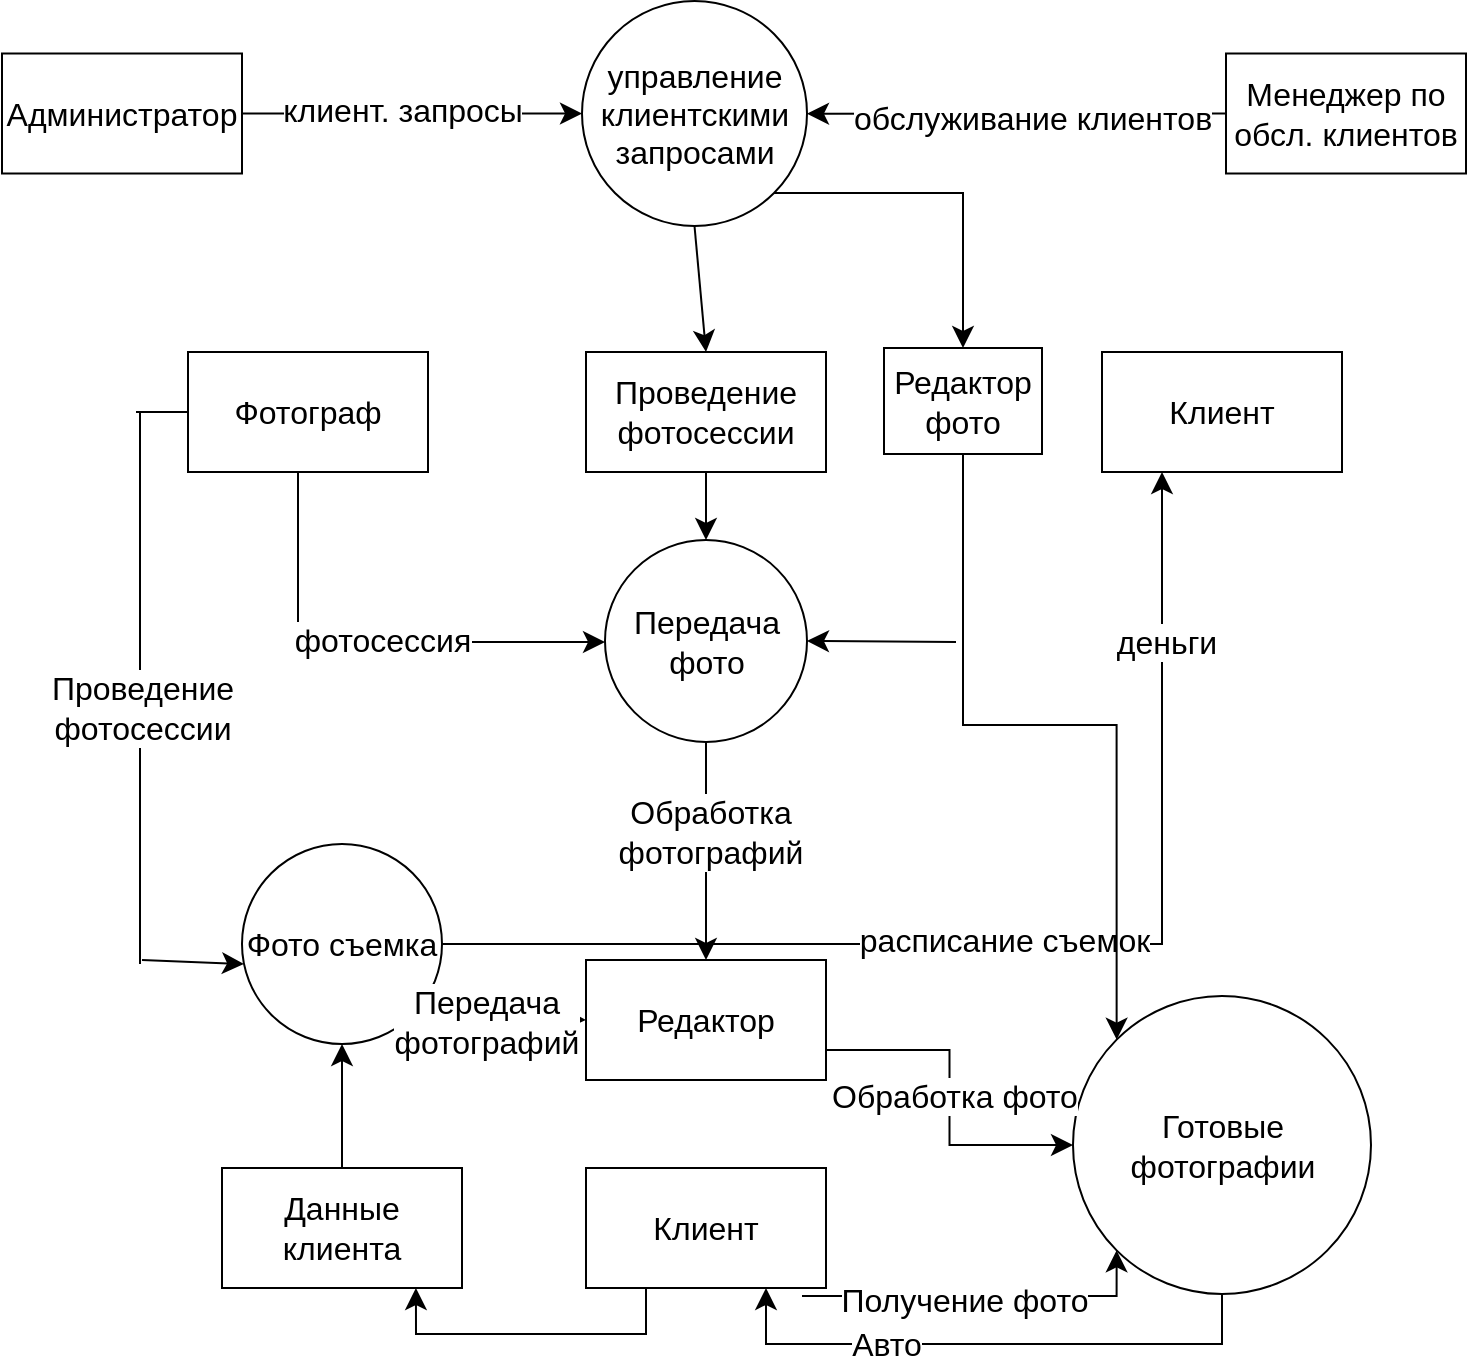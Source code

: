 <mxfile version="23.0.2" type="github">
  <diagram name="Страница — 1" id="tcU3tbSt5tZ3d6OJKKKG">
    <mxGraphModel dx="1834" dy="1240" grid="0" gridSize="10" guides="1" tooltips="1" connect="1" arrows="1" fold="1" page="0" pageScale="1" pageWidth="827" pageHeight="1169" math="0" shadow="0">
      <root>
        <mxCell id="0" />
        <mxCell id="1" parent="0" />
        <mxCell id="Y6ZBtxnsS-uruDaOn6EX-1" value="Администратор" style="rounded=0;whiteSpace=wrap;html=1;fontSize=16;" vertex="1" parent="1">
          <mxGeometry x="-151" y="-88.25" width="120" height="60" as="geometry" />
        </mxCell>
        <mxCell id="Y6ZBtxnsS-uruDaOn6EX-4" value="" style="endArrow=classic;html=1;rounded=0;fontSize=12;startSize=8;endSize=8;curved=1;exitX=1;exitY=0.5;exitDx=0;exitDy=0;" edge="1" parent="1" source="Y6ZBtxnsS-uruDaOn6EX-1" target="Y6ZBtxnsS-uruDaOn6EX-5">
          <mxGeometry width="50" height="50" relative="1" as="geometry">
            <mxPoint x="174" y="220" as="sourcePoint" />
            <mxPoint x="126" y="-40" as="targetPoint" />
          </mxGeometry>
        </mxCell>
        <mxCell id="Y6ZBtxnsS-uruDaOn6EX-6" value="клиент. запросы" style="edgeLabel;html=1;align=center;verticalAlign=middle;resizable=0;points=[];fontSize=16;" vertex="1" connectable="0" parent="Y6ZBtxnsS-uruDaOn6EX-4">
          <mxGeometry x="-0.062" y="2" relative="1" as="geometry">
            <mxPoint as="offset" />
          </mxGeometry>
        </mxCell>
        <mxCell id="Y6ZBtxnsS-uruDaOn6EX-5" value="управление клиентскими запросами" style="ellipse;whiteSpace=wrap;html=1;aspect=fixed;fontSize=16;" vertex="1" parent="1">
          <mxGeometry x="139" y="-114.5" width="112.5" height="112.5" as="geometry" />
        </mxCell>
        <mxCell id="Y6ZBtxnsS-uruDaOn6EX-7" value="Менеджер по обсл. клиентов" style="rounded=0;whiteSpace=wrap;html=1;fontSize=16;" vertex="1" parent="1">
          <mxGeometry x="461" y="-88.25" width="120" height="60" as="geometry" />
        </mxCell>
        <mxCell id="Y6ZBtxnsS-uruDaOn6EX-8" value="" style="endArrow=classic;html=1;rounded=0;fontSize=12;startSize=8;endSize=8;curved=1;exitX=0;exitY=0.5;exitDx=0;exitDy=0;" edge="1" parent="1" source="Y6ZBtxnsS-uruDaOn6EX-7" target="Y6ZBtxnsS-uruDaOn6EX-5">
          <mxGeometry width="50" height="50" relative="1" as="geometry">
            <mxPoint x="174" y="220" as="sourcePoint" />
            <mxPoint x="224" y="170" as="targetPoint" />
          </mxGeometry>
        </mxCell>
        <mxCell id="Y6ZBtxnsS-uruDaOn6EX-9" value="обслуживание клиентов" style="edgeLabel;html=1;align=center;verticalAlign=middle;resizable=0;points=[];fontSize=16;" vertex="1" connectable="0" parent="Y6ZBtxnsS-uruDaOn6EX-8">
          <mxGeometry x="-0.072" y="2" relative="1" as="geometry">
            <mxPoint as="offset" />
          </mxGeometry>
        </mxCell>
        <mxCell id="Y6ZBtxnsS-uruDaOn6EX-10" value="Проведение фотосессии" style="rounded=0;whiteSpace=wrap;html=1;fontSize=16;" vertex="1" parent="1">
          <mxGeometry x="141" y="61" width="120" height="60" as="geometry" />
        </mxCell>
        <mxCell id="Y6ZBtxnsS-uruDaOn6EX-11" value="Редактор фото" style="rounded=0;whiteSpace=wrap;html=1;fontSize=16;" vertex="1" parent="1">
          <mxGeometry x="290" y="59" width="79" height="53" as="geometry" />
        </mxCell>
        <mxCell id="Y6ZBtxnsS-uruDaOn6EX-12" value="Клиент" style="rounded=0;whiteSpace=wrap;html=1;fontSize=16;" vertex="1" parent="1">
          <mxGeometry x="399" y="61" width="120" height="60" as="geometry" />
        </mxCell>
        <mxCell id="Y6ZBtxnsS-uruDaOn6EX-13" value="Фотограф" style="rounded=0;whiteSpace=wrap;html=1;fontSize=16;" vertex="1" parent="1">
          <mxGeometry x="-58" y="61" width="120" height="60" as="geometry" />
        </mxCell>
        <mxCell id="Y6ZBtxnsS-uruDaOn6EX-14" value="" style="endArrow=classic;html=1;rounded=0;fontSize=12;startSize=8;endSize=8;curved=1;exitX=0.5;exitY=1;exitDx=0;exitDy=0;entryX=0.5;entryY=0;entryDx=0;entryDy=0;" edge="1" parent="1" source="Y6ZBtxnsS-uruDaOn6EX-5" target="Y6ZBtxnsS-uruDaOn6EX-10">
          <mxGeometry width="50" height="50" relative="1" as="geometry">
            <mxPoint x="174" y="220" as="sourcePoint" />
            <mxPoint x="224" y="170" as="targetPoint" />
          </mxGeometry>
        </mxCell>
        <mxCell id="Y6ZBtxnsS-uruDaOn6EX-31" value="" style="endArrow=none;html=1;rounded=0;fontSize=12;startSize=8;endSize=8;curved=1;entryX=0;entryY=0.5;entryDx=0;entryDy=0;" edge="1" parent="1" target="Y6ZBtxnsS-uruDaOn6EX-13">
          <mxGeometry width="50" height="50" relative="1" as="geometry">
            <mxPoint x="-84" y="91" as="sourcePoint" />
            <mxPoint x="224" y="170" as="targetPoint" />
          </mxGeometry>
        </mxCell>
        <mxCell id="Y6ZBtxnsS-uruDaOn6EX-34" value="" style="endArrow=none;html=1;rounded=0;fontSize=12;startSize=8;endSize=8;curved=1;" edge="1" parent="1">
          <mxGeometry width="50" height="50" relative="1" as="geometry">
            <mxPoint x="-82" y="91" as="sourcePoint" />
            <mxPoint x="-82" y="367" as="targetPoint" />
          </mxGeometry>
        </mxCell>
        <mxCell id="Y6ZBtxnsS-uruDaOn6EX-46" value="Проведение&lt;br&gt;фотосессии" style="edgeLabel;html=1;align=center;verticalAlign=middle;resizable=0;points=[];fontSize=16;" vertex="1" connectable="0" parent="Y6ZBtxnsS-uruDaOn6EX-34">
          <mxGeometry x="0.072" y="1" relative="1" as="geometry">
            <mxPoint as="offset" />
          </mxGeometry>
        </mxCell>
        <mxCell id="Y6ZBtxnsS-uruDaOn6EX-35" value="" style="endArrow=classic;html=1;rounded=0;fontSize=12;startSize=8;endSize=8;curved=1;" edge="1" parent="1">
          <mxGeometry width="50" height="50" relative="1" as="geometry">
            <mxPoint x="-81" y="365" as="sourcePoint" />
            <mxPoint x="-30" y="367" as="targetPoint" />
          </mxGeometry>
        </mxCell>
        <mxCell id="Y6ZBtxnsS-uruDaOn6EX-36" value="Фото съемка" style="ellipse;whiteSpace=wrap;html=1;aspect=fixed;fontSize=16;" vertex="1" parent="1">
          <mxGeometry x="-31" y="307" width="100" height="100" as="geometry" />
        </mxCell>
        <mxCell id="Y6ZBtxnsS-uruDaOn6EX-37" value="Передача фото" style="ellipse;whiteSpace=wrap;html=1;aspect=fixed;fontSize=16;" vertex="1" parent="1">
          <mxGeometry x="150.5" y="155" width="101" height="101" as="geometry" />
        </mxCell>
        <mxCell id="Y6ZBtxnsS-uruDaOn6EX-38" value="" style="endArrow=classic;html=1;rounded=0;fontSize=12;startSize=8;endSize=8;edgeStyle=orthogonalEdgeStyle;exitX=1;exitY=1;exitDx=0;exitDy=0;" edge="1" parent="1" source="Y6ZBtxnsS-uruDaOn6EX-13" target="Y6ZBtxnsS-uruDaOn6EX-37">
          <mxGeometry width="50" height="50" relative="1" as="geometry">
            <mxPoint x="63" y="170" as="sourcePoint" />
            <mxPoint x="144" y="217" as="targetPoint" />
            <Array as="points">
              <mxPoint x="-3" y="121" />
              <mxPoint x="-3" y="206" />
            </Array>
          </mxGeometry>
        </mxCell>
        <mxCell id="Y6ZBtxnsS-uruDaOn6EX-39" value="фотосессия" style="edgeLabel;html=1;align=center;verticalAlign=middle;resizable=0;points=[];fontSize=16;" vertex="1" connectable="0" parent="Y6ZBtxnsS-uruDaOn6EX-38">
          <mxGeometry x="0.265" y="1" relative="1" as="geometry">
            <mxPoint as="offset" />
          </mxGeometry>
        </mxCell>
        <mxCell id="Y6ZBtxnsS-uruDaOn6EX-40" value="" style="endArrow=classic;html=1;rounded=0;fontSize=12;startSize=8;endSize=8;curved=1;exitX=0.5;exitY=1;exitDx=0;exitDy=0;entryX=0.5;entryY=0;entryDx=0;entryDy=0;" edge="1" parent="1" source="Y6ZBtxnsS-uruDaOn6EX-10" target="Y6ZBtxnsS-uruDaOn6EX-37">
          <mxGeometry width="50" height="50" relative="1" as="geometry">
            <mxPoint x="157" y="140" as="sourcePoint" />
            <mxPoint x="224" y="143" as="targetPoint" />
          </mxGeometry>
        </mxCell>
        <mxCell id="Y6ZBtxnsS-uruDaOn6EX-41" value="" style="endArrow=classic;html=1;rounded=0;fontSize=12;startSize=8;endSize=8;exitX=1;exitY=0.5;exitDx=0;exitDy=0;entryX=0.25;entryY=1;entryDx=0;entryDy=0;edgeStyle=orthogonalEdgeStyle;" edge="1" parent="1" source="Y6ZBtxnsS-uruDaOn6EX-36" target="Y6ZBtxnsS-uruDaOn6EX-12">
          <mxGeometry width="50" height="50" relative="1" as="geometry">
            <mxPoint x="174" y="220" as="sourcePoint" />
            <mxPoint x="346" y="375" as="targetPoint" />
          </mxGeometry>
        </mxCell>
        <mxCell id="Y6ZBtxnsS-uruDaOn6EX-62" value="расписание съемок" style="edgeLabel;html=1;align=center;verticalAlign=middle;resizable=0;points=[];fontSize=16;" vertex="1" connectable="0" parent="Y6ZBtxnsS-uruDaOn6EX-41">
          <mxGeometry x="-0.057" y="2" relative="1" as="geometry">
            <mxPoint as="offset" />
          </mxGeometry>
        </mxCell>
        <mxCell id="Y6ZBtxnsS-uruDaOn6EX-63" value="деньги" style="edgeLabel;html=1;align=center;verticalAlign=middle;resizable=0;points=[];fontSize=16;" vertex="1" connectable="0" parent="Y6ZBtxnsS-uruDaOn6EX-41">
          <mxGeometry x="0.715" y="-2" relative="1" as="geometry">
            <mxPoint as="offset" />
          </mxGeometry>
        </mxCell>
        <mxCell id="Y6ZBtxnsS-uruDaOn6EX-43" value="Редактор" style="rounded=0;whiteSpace=wrap;html=1;fontSize=16;" vertex="1" parent="1">
          <mxGeometry x="141" y="365" width="120" height="60" as="geometry" />
        </mxCell>
        <mxCell id="Y6ZBtxnsS-uruDaOn6EX-44" value="" style="endArrow=classic;html=1;rounded=0;fontSize=12;startSize=8;endSize=8;curved=1;exitX=0.5;exitY=1;exitDx=0;exitDy=0;entryX=0.5;entryY=0;entryDx=0;entryDy=0;" edge="1" parent="1" source="Y6ZBtxnsS-uruDaOn6EX-37" target="Y6ZBtxnsS-uruDaOn6EX-43">
          <mxGeometry width="50" height="50" relative="1" as="geometry">
            <mxPoint x="174" y="220" as="sourcePoint" />
            <mxPoint x="224" y="170" as="targetPoint" />
          </mxGeometry>
        </mxCell>
        <mxCell id="Y6ZBtxnsS-uruDaOn6EX-45" value="Обработка&lt;br&gt;фотографий" style="edgeLabel;html=1;align=center;verticalAlign=middle;resizable=0;points=[];fontSize=16;" vertex="1" connectable="0" parent="Y6ZBtxnsS-uruDaOn6EX-44">
          <mxGeometry x="-0.174" y="2" relative="1" as="geometry">
            <mxPoint as="offset" />
          </mxGeometry>
        </mxCell>
        <mxCell id="Y6ZBtxnsS-uruDaOn6EX-47" value="" style="endArrow=classic;html=1;rounded=0;fontSize=12;startSize=8;endSize=8;curved=1;exitX=1;exitY=1;exitDx=0;exitDy=0;entryX=0;entryY=0.5;entryDx=0;entryDy=0;" edge="1" parent="1" source="Y6ZBtxnsS-uruDaOn6EX-36" target="Y6ZBtxnsS-uruDaOn6EX-43">
          <mxGeometry width="50" height="50" relative="1" as="geometry">
            <mxPoint x="174" y="220" as="sourcePoint" />
            <mxPoint x="224" y="170" as="targetPoint" />
          </mxGeometry>
        </mxCell>
        <mxCell id="Y6ZBtxnsS-uruDaOn6EX-48" value="Передача&lt;br&gt;фотографий" style="edgeLabel;html=1;align=center;verticalAlign=middle;resizable=0;points=[];fontSize=16;" vertex="1" connectable="0" parent="Y6ZBtxnsS-uruDaOn6EX-47">
          <mxGeometry x="0.446" relative="1" as="geometry">
            <mxPoint x="-26" y="1" as="offset" />
          </mxGeometry>
        </mxCell>
        <mxCell id="Y6ZBtxnsS-uruDaOn6EX-50" value="Данные клиента" style="rounded=0;whiteSpace=wrap;html=1;fontSize=16;" vertex="1" parent="1">
          <mxGeometry x="-41" y="469" width="120" height="60" as="geometry" />
        </mxCell>
        <mxCell id="Y6ZBtxnsS-uruDaOn6EX-51" value="Клиент" style="rounded=0;whiteSpace=wrap;html=1;fontSize=16;" vertex="1" parent="1">
          <mxGeometry x="141" y="469" width="120" height="60" as="geometry" />
        </mxCell>
        <mxCell id="Y6ZBtxnsS-uruDaOn6EX-52" value="" style="endArrow=classic;html=1;rounded=0;fontSize=12;startSize=8;endSize=8;entryX=0.808;entryY=1;entryDx=0;entryDy=0;entryPerimeter=0;exitX=0.25;exitY=1;exitDx=0;exitDy=0;edgeStyle=orthogonalEdgeStyle;" edge="1" parent="1" source="Y6ZBtxnsS-uruDaOn6EX-51" target="Y6ZBtxnsS-uruDaOn6EX-50">
          <mxGeometry width="50" height="50" relative="1" as="geometry">
            <mxPoint x="174" y="220" as="sourcePoint" />
            <mxPoint x="224" y="170" as="targetPoint" />
            <Array as="points">
              <mxPoint x="171" y="552" />
              <mxPoint x="56" y="552" />
            </Array>
          </mxGeometry>
        </mxCell>
        <mxCell id="Y6ZBtxnsS-uruDaOn6EX-53" value="Готовые фотографии" style="ellipse;whiteSpace=wrap;html=1;aspect=fixed;fontSize=16;" vertex="1" parent="1">
          <mxGeometry x="384.5" y="383" width="149" height="149" as="geometry" />
        </mxCell>
        <mxCell id="Y6ZBtxnsS-uruDaOn6EX-54" value="" style="endArrow=classic;html=1;rounded=0;fontSize=12;startSize=8;endSize=8;exitX=0.5;exitY=1;exitDx=0;exitDy=0;edgeStyle=orthogonalEdgeStyle;" edge="1" parent="1" source="Y6ZBtxnsS-uruDaOn6EX-53" target="Y6ZBtxnsS-uruDaOn6EX-51">
          <mxGeometry width="50" height="50" relative="1" as="geometry">
            <mxPoint x="174" y="220" as="sourcePoint" />
            <mxPoint x="224" y="170" as="targetPoint" />
            <Array as="points">
              <mxPoint x="459" y="557" />
              <mxPoint x="231" y="557" />
            </Array>
          </mxGeometry>
        </mxCell>
        <mxCell id="Y6ZBtxnsS-uruDaOn6EX-55" value="Авто" style="edgeLabel;html=1;align=center;verticalAlign=middle;resizable=0;points=[];fontSize=16;" vertex="1" connectable="0" parent="Y6ZBtxnsS-uruDaOn6EX-54">
          <mxGeometry x="0.374" relative="1" as="geometry">
            <mxPoint as="offset" />
          </mxGeometry>
        </mxCell>
        <mxCell id="Y6ZBtxnsS-uruDaOn6EX-56" value="" style="endArrow=classic;html=1;rounded=0;fontSize=12;startSize=8;endSize=8;exitX=0.9;exitY=1.067;exitDx=0;exitDy=0;exitPerimeter=0;entryX=0;entryY=1;entryDx=0;entryDy=0;edgeStyle=orthogonalEdgeStyle;" edge="1" parent="1" source="Y6ZBtxnsS-uruDaOn6EX-51" target="Y6ZBtxnsS-uruDaOn6EX-53">
          <mxGeometry width="50" height="50" relative="1" as="geometry">
            <mxPoint x="174" y="220" as="sourcePoint" />
            <mxPoint x="224" y="170" as="targetPoint" />
            <Array as="points">
              <mxPoint x="406" y="533" />
            </Array>
          </mxGeometry>
        </mxCell>
        <mxCell id="Y6ZBtxnsS-uruDaOn6EX-57" value="Получение фото" style="edgeLabel;html=1;align=center;verticalAlign=middle;resizable=0;points=[];fontSize=16;" vertex="1" connectable="0" parent="Y6ZBtxnsS-uruDaOn6EX-56">
          <mxGeometry x="0.221" y="-1" relative="1" as="geometry">
            <mxPoint x="-29" y="1" as="offset" />
          </mxGeometry>
        </mxCell>
        <mxCell id="Y6ZBtxnsS-uruDaOn6EX-58" value="" style="endArrow=classic;html=1;rounded=0;fontSize=12;startSize=8;endSize=8;exitX=1;exitY=0.75;exitDx=0;exitDy=0;entryX=0;entryY=0.5;entryDx=0;entryDy=0;edgeStyle=orthogonalEdgeStyle;" edge="1" parent="1" source="Y6ZBtxnsS-uruDaOn6EX-43" target="Y6ZBtxnsS-uruDaOn6EX-53">
          <mxGeometry width="50" height="50" relative="1" as="geometry">
            <mxPoint x="174" y="220" as="sourcePoint" />
            <mxPoint x="224" y="170" as="targetPoint" />
          </mxGeometry>
        </mxCell>
        <mxCell id="Y6ZBtxnsS-uruDaOn6EX-59" value="Обработка фото" style="edgeLabel;html=1;align=center;verticalAlign=middle;resizable=0;points=[];fontSize=16;" vertex="1" connectable="0" parent="Y6ZBtxnsS-uruDaOn6EX-58">
          <mxGeometry x="0.156" y="4" relative="1" as="geometry">
            <mxPoint x="-2" y="-15" as="offset" />
          </mxGeometry>
        </mxCell>
        <mxCell id="Y6ZBtxnsS-uruDaOn6EX-60" value="" style="endArrow=classic;html=1;rounded=0;fontSize=12;startSize=8;endSize=8;curved=1;exitX=0.5;exitY=0;exitDx=0;exitDy=0;entryX=0.5;entryY=1;entryDx=0;entryDy=0;" edge="1" parent="1" source="Y6ZBtxnsS-uruDaOn6EX-50" target="Y6ZBtxnsS-uruDaOn6EX-36">
          <mxGeometry width="50" height="50" relative="1" as="geometry">
            <mxPoint x="174" y="220" as="sourcePoint" />
            <mxPoint x="224" y="170" as="targetPoint" />
          </mxGeometry>
        </mxCell>
        <mxCell id="Y6ZBtxnsS-uruDaOn6EX-61" value="" style="endArrow=classic;html=1;rounded=0;fontSize=12;startSize=8;endSize=8;exitX=0.5;exitY=1;exitDx=0;exitDy=0;entryX=0;entryY=0;entryDx=0;entryDy=0;edgeStyle=orthogonalEdgeStyle;" edge="1" parent="1" source="Y6ZBtxnsS-uruDaOn6EX-11" target="Y6ZBtxnsS-uruDaOn6EX-53">
          <mxGeometry width="50" height="50" relative="1" as="geometry">
            <mxPoint x="174" y="220" as="sourcePoint" />
            <mxPoint x="224" y="170" as="targetPoint" />
          </mxGeometry>
        </mxCell>
        <mxCell id="Y6ZBtxnsS-uruDaOn6EX-64" value="" style="endArrow=classic;html=1;rounded=0;fontSize=12;startSize=8;endSize=8;curved=1;entryX=1;entryY=0.5;entryDx=0;entryDy=0;" edge="1" parent="1" target="Y6ZBtxnsS-uruDaOn6EX-37">
          <mxGeometry width="50" height="50" relative="1" as="geometry">
            <mxPoint x="326" y="206" as="sourcePoint" />
            <mxPoint x="224" y="170" as="targetPoint" />
          </mxGeometry>
        </mxCell>
        <mxCell id="Y6ZBtxnsS-uruDaOn6EX-65" value="" style="endArrow=classic;html=1;rounded=0;fontSize=12;startSize=8;endSize=8;entryX=0.5;entryY=0;entryDx=0;entryDy=0;exitX=1;exitY=1;exitDx=0;exitDy=0;edgeStyle=orthogonalEdgeStyle;" edge="1" parent="1" source="Y6ZBtxnsS-uruDaOn6EX-5" target="Y6ZBtxnsS-uruDaOn6EX-11">
          <mxGeometry width="50" height="50" relative="1" as="geometry">
            <mxPoint x="170" y="220" as="sourcePoint" />
            <mxPoint x="220" y="170" as="targetPoint" />
          </mxGeometry>
        </mxCell>
      </root>
    </mxGraphModel>
  </diagram>
</mxfile>
